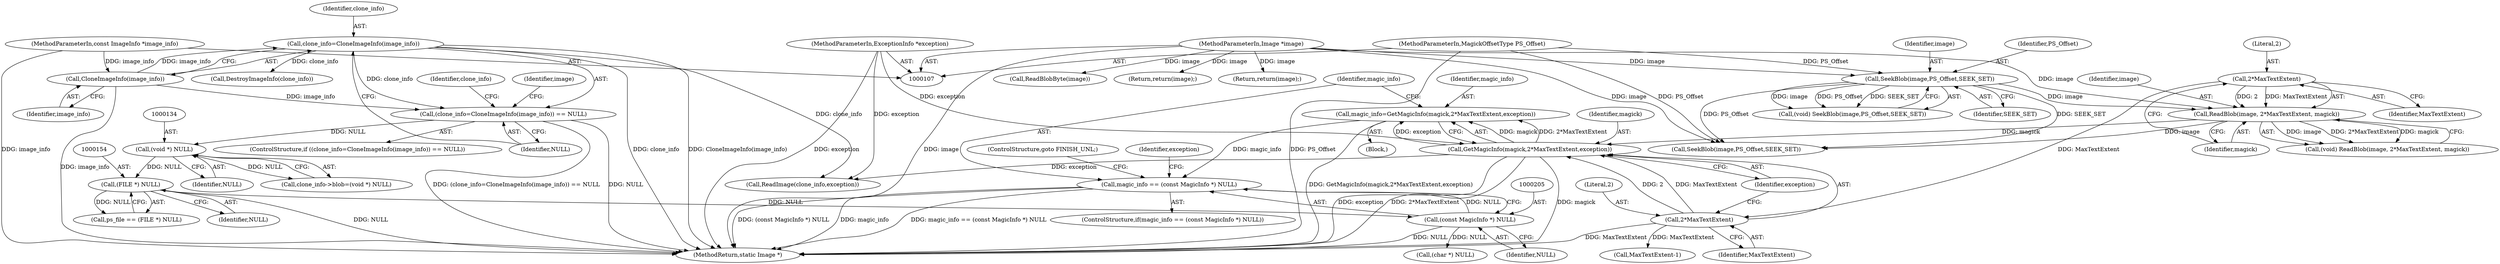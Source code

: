 digraph "0_ImageMagick_d23beebe7b1179fb75db1e85fbca3100e49593d9@pointer" {
"1000202" [label="(Call,magic_info == (const MagicInfo *) NULL)"];
"1000193" [label="(Call,magic_info=GetMagicInfo(magick,2*MaxTextExtent,exception))"];
"1000195" [label="(Call,GetMagicInfo(magick,2*MaxTextExtent,exception))"];
"1000165" [label="(Call,ReadBlob(image, 2*MaxTextExtent, magick))"];
"1000159" [label="(Call,SeekBlob(image,PS_Offset,SEEK_SET))"];
"1000108" [label="(MethodParameterIn,Image *image)"];
"1000110" [label="(MethodParameterIn,MagickOffsetType PS_Offset)"];
"1000167" [label="(Call,2*MaxTextExtent)"];
"1000197" [label="(Call,2*MaxTextExtent)"];
"1000112" [label="(MethodParameterIn,ExceptionInfo *exception)"];
"1000204" [label="(Call,(const MagicInfo *) NULL)"];
"1000153" [label="(Call,(FILE *) NULL)"];
"1000133" [label="(Call,(void *) NULL)"];
"1000121" [label="(Call,(clone_info=CloneImageInfo(image_info)) == NULL)"];
"1000122" [label="(Call,clone_info=CloneImageInfo(image_info))"];
"1000124" [label="(Call,CloneImageInfo(image_info))"];
"1000109" [label="(MethodParameterIn,const ImageInfo *image_info)"];
"1000197" [label="(Call,2*MaxTextExtent)"];
"1000166" [label="(Identifier,image)"];
"1000326" [label="(Return,return(image);)"];
"1000126" [label="(Identifier,NULL)"];
"1000198" [label="(Literal,2)"];
"1000196" [label="(Identifier,magick)"];
"1000128" [label="(Identifier,image)"];
"1000220" [label="(Call,(char *) NULL)"];
"1000122" [label="(Call,clone_info=CloneImageInfo(image_info))"];
"1000151" [label="(Call,ps_file == (FILE *) NULL)"];
"1000186" [label="(Call,ReadBlobByte(image))"];
"1000194" [label="(Identifier,magic_info)"];
"1000167" [label="(Call,2*MaxTextExtent)"];
"1000157" [label="(Call,(void) SeekBlob(image,PS_Offset,SEEK_SET))"];
"1000206" [label="(Identifier,NULL)"];
"1000155" [label="(Identifier,NULL)"];
"1000204" [label="(Call,(const MagicInfo *) NULL)"];
"1000109" [label="(MethodParameterIn,const ImageInfo *image_info)"];
"1000165" [label="(Call,ReadBlob(image, 2*MaxTextExtent, magick))"];
"1000110" [label="(MethodParameterIn,MagickOffsetType PS_Offset)"];
"1000113" [label="(Block,)"];
"1000120" [label="(ControlStructure,if ((clone_info=CloneImageInfo(image_info)) == NULL))"];
"1000161" [label="(Identifier,PS_Offset)"];
"1000324" [label="(Call,DestroyImageInfo(clone_info))"];
"1000108" [label="(MethodParameterIn,Image *image)"];
"1000160" [label="(Identifier,image)"];
"1000203" [label="(Identifier,magic_info)"];
"1000169" [label="(Identifier,MaxTextExtent)"];
"1000200" [label="(Identifier,exception)"];
"1000135" [label="(Identifier,NULL)"];
"1000211" [label="(Identifier,exception)"];
"1000245" [label="(Call,ReadImage(clone_info,exception))"];
"1000129" [label="(Call,clone_info->blob=(void *) NULL)"];
"1000153" [label="(Call,(FILE *) NULL)"];
"1000133" [label="(Call,(void *) NULL)"];
"1000124" [label="(Call,CloneImageInfo(image_info))"];
"1000207" [label="(ControlStructure,goto FINISH_UNL;)"];
"1000159" [label="(Call,SeekBlob(image,PS_Offset,SEEK_SET))"];
"1000131" [label="(Identifier,clone_info)"];
"1000162" [label="(Identifier,SEEK_SET)"];
"1000127" [label="(Return,return(image);)"];
"1000112" [label="(MethodParameterIn,ExceptionInfo *exception)"];
"1000125" [label="(Identifier,image_info)"];
"1000168" [label="(Literal,2)"];
"1000163" [label="(Call,(void) ReadBlob(image, 2*MaxTextExtent, magick))"];
"1000202" [label="(Call,magic_info == (const MagicInfo *) NULL)"];
"1000233" [label="(Call,MaxTextExtent-1)"];
"1000195" [label="(Call,GetMagicInfo(magick,2*MaxTextExtent,exception))"];
"1000201" [label="(ControlStructure,if(magic_info == (const MagicInfo *) NULL))"];
"1000170" [label="(Identifier,magick)"];
"1000173" [label="(Call,SeekBlob(image,PS_Offset,SEEK_SET))"];
"1000328" [label="(MethodReturn,static Image *)"];
"1000199" [label="(Identifier,MaxTextExtent)"];
"1000193" [label="(Call,magic_info=GetMagicInfo(magick,2*MaxTextExtent,exception))"];
"1000121" [label="(Call,(clone_info=CloneImageInfo(image_info)) == NULL)"];
"1000123" [label="(Identifier,clone_info)"];
"1000202" -> "1000201"  [label="AST: "];
"1000202" -> "1000204"  [label="CFG: "];
"1000203" -> "1000202"  [label="AST: "];
"1000204" -> "1000202"  [label="AST: "];
"1000207" -> "1000202"  [label="CFG: "];
"1000211" -> "1000202"  [label="CFG: "];
"1000202" -> "1000328"  [label="DDG: magic_info"];
"1000202" -> "1000328"  [label="DDG: magic_info == (const MagicInfo *) NULL"];
"1000202" -> "1000328"  [label="DDG: (const MagicInfo *) NULL"];
"1000193" -> "1000202"  [label="DDG: magic_info"];
"1000204" -> "1000202"  [label="DDG: NULL"];
"1000193" -> "1000113"  [label="AST: "];
"1000193" -> "1000195"  [label="CFG: "];
"1000194" -> "1000193"  [label="AST: "];
"1000195" -> "1000193"  [label="AST: "];
"1000203" -> "1000193"  [label="CFG: "];
"1000193" -> "1000328"  [label="DDG: GetMagicInfo(magick,2*MaxTextExtent,exception)"];
"1000195" -> "1000193"  [label="DDG: magick"];
"1000195" -> "1000193"  [label="DDG: 2*MaxTextExtent"];
"1000195" -> "1000193"  [label="DDG: exception"];
"1000195" -> "1000200"  [label="CFG: "];
"1000196" -> "1000195"  [label="AST: "];
"1000197" -> "1000195"  [label="AST: "];
"1000200" -> "1000195"  [label="AST: "];
"1000195" -> "1000328"  [label="DDG: exception"];
"1000195" -> "1000328"  [label="DDG: 2*MaxTextExtent"];
"1000195" -> "1000328"  [label="DDG: magick"];
"1000165" -> "1000195"  [label="DDG: magick"];
"1000197" -> "1000195"  [label="DDG: 2"];
"1000197" -> "1000195"  [label="DDG: MaxTextExtent"];
"1000112" -> "1000195"  [label="DDG: exception"];
"1000195" -> "1000245"  [label="DDG: exception"];
"1000165" -> "1000163"  [label="AST: "];
"1000165" -> "1000170"  [label="CFG: "];
"1000166" -> "1000165"  [label="AST: "];
"1000167" -> "1000165"  [label="AST: "];
"1000170" -> "1000165"  [label="AST: "];
"1000163" -> "1000165"  [label="CFG: "];
"1000165" -> "1000163"  [label="DDG: image"];
"1000165" -> "1000163"  [label="DDG: 2*MaxTextExtent"];
"1000165" -> "1000163"  [label="DDG: magick"];
"1000159" -> "1000165"  [label="DDG: image"];
"1000108" -> "1000165"  [label="DDG: image"];
"1000167" -> "1000165"  [label="DDG: 2"];
"1000167" -> "1000165"  [label="DDG: MaxTextExtent"];
"1000165" -> "1000173"  [label="DDG: image"];
"1000159" -> "1000157"  [label="AST: "];
"1000159" -> "1000162"  [label="CFG: "];
"1000160" -> "1000159"  [label="AST: "];
"1000161" -> "1000159"  [label="AST: "];
"1000162" -> "1000159"  [label="AST: "];
"1000157" -> "1000159"  [label="CFG: "];
"1000159" -> "1000157"  [label="DDG: image"];
"1000159" -> "1000157"  [label="DDG: PS_Offset"];
"1000159" -> "1000157"  [label="DDG: SEEK_SET"];
"1000108" -> "1000159"  [label="DDG: image"];
"1000110" -> "1000159"  [label="DDG: PS_Offset"];
"1000159" -> "1000173"  [label="DDG: PS_Offset"];
"1000159" -> "1000173"  [label="DDG: SEEK_SET"];
"1000108" -> "1000107"  [label="AST: "];
"1000108" -> "1000328"  [label="DDG: image"];
"1000108" -> "1000127"  [label="DDG: image"];
"1000108" -> "1000173"  [label="DDG: image"];
"1000108" -> "1000186"  [label="DDG: image"];
"1000108" -> "1000326"  [label="DDG: image"];
"1000110" -> "1000107"  [label="AST: "];
"1000110" -> "1000328"  [label="DDG: PS_Offset"];
"1000110" -> "1000173"  [label="DDG: PS_Offset"];
"1000167" -> "1000169"  [label="CFG: "];
"1000168" -> "1000167"  [label="AST: "];
"1000169" -> "1000167"  [label="AST: "];
"1000170" -> "1000167"  [label="CFG: "];
"1000167" -> "1000197"  [label="DDG: MaxTextExtent"];
"1000197" -> "1000199"  [label="CFG: "];
"1000198" -> "1000197"  [label="AST: "];
"1000199" -> "1000197"  [label="AST: "];
"1000200" -> "1000197"  [label="CFG: "];
"1000197" -> "1000328"  [label="DDG: MaxTextExtent"];
"1000197" -> "1000233"  [label="DDG: MaxTextExtent"];
"1000112" -> "1000107"  [label="AST: "];
"1000112" -> "1000328"  [label="DDG: exception"];
"1000112" -> "1000245"  [label="DDG: exception"];
"1000204" -> "1000206"  [label="CFG: "];
"1000205" -> "1000204"  [label="AST: "];
"1000206" -> "1000204"  [label="AST: "];
"1000204" -> "1000328"  [label="DDG: NULL"];
"1000153" -> "1000204"  [label="DDG: NULL"];
"1000204" -> "1000220"  [label="DDG: NULL"];
"1000153" -> "1000151"  [label="AST: "];
"1000153" -> "1000155"  [label="CFG: "];
"1000154" -> "1000153"  [label="AST: "];
"1000155" -> "1000153"  [label="AST: "];
"1000151" -> "1000153"  [label="CFG: "];
"1000153" -> "1000328"  [label="DDG: NULL"];
"1000153" -> "1000151"  [label="DDG: NULL"];
"1000133" -> "1000153"  [label="DDG: NULL"];
"1000133" -> "1000129"  [label="AST: "];
"1000133" -> "1000135"  [label="CFG: "];
"1000134" -> "1000133"  [label="AST: "];
"1000135" -> "1000133"  [label="AST: "];
"1000129" -> "1000133"  [label="CFG: "];
"1000133" -> "1000129"  [label="DDG: NULL"];
"1000121" -> "1000133"  [label="DDG: NULL"];
"1000121" -> "1000120"  [label="AST: "];
"1000121" -> "1000126"  [label="CFG: "];
"1000122" -> "1000121"  [label="AST: "];
"1000126" -> "1000121"  [label="AST: "];
"1000128" -> "1000121"  [label="CFG: "];
"1000131" -> "1000121"  [label="CFG: "];
"1000121" -> "1000328"  [label="DDG: NULL"];
"1000121" -> "1000328"  [label="DDG: (clone_info=CloneImageInfo(image_info)) == NULL"];
"1000122" -> "1000121"  [label="DDG: clone_info"];
"1000124" -> "1000121"  [label="DDG: image_info"];
"1000122" -> "1000124"  [label="CFG: "];
"1000123" -> "1000122"  [label="AST: "];
"1000124" -> "1000122"  [label="AST: "];
"1000126" -> "1000122"  [label="CFG: "];
"1000122" -> "1000328"  [label="DDG: clone_info"];
"1000122" -> "1000328"  [label="DDG: CloneImageInfo(image_info)"];
"1000124" -> "1000122"  [label="DDG: image_info"];
"1000122" -> "1000245"  [label="DDG: clone_info"];
"1000122" -> "1000324"  [label="DDG: clone_info"];
"1000124" -> "1000125"  [label="CFG: "];
"1000125" -> "1000124"  [label="AST: "];
"1000124" -> "1000328"  [label="DDG: image_info"];
"1000109" -> "1000124"  [label="DDG: image_info"];
"1000109" -> "1000107"  [label="AST: "];
"1000109" -> "1000328"  [label="DDG: image_info"];
}
